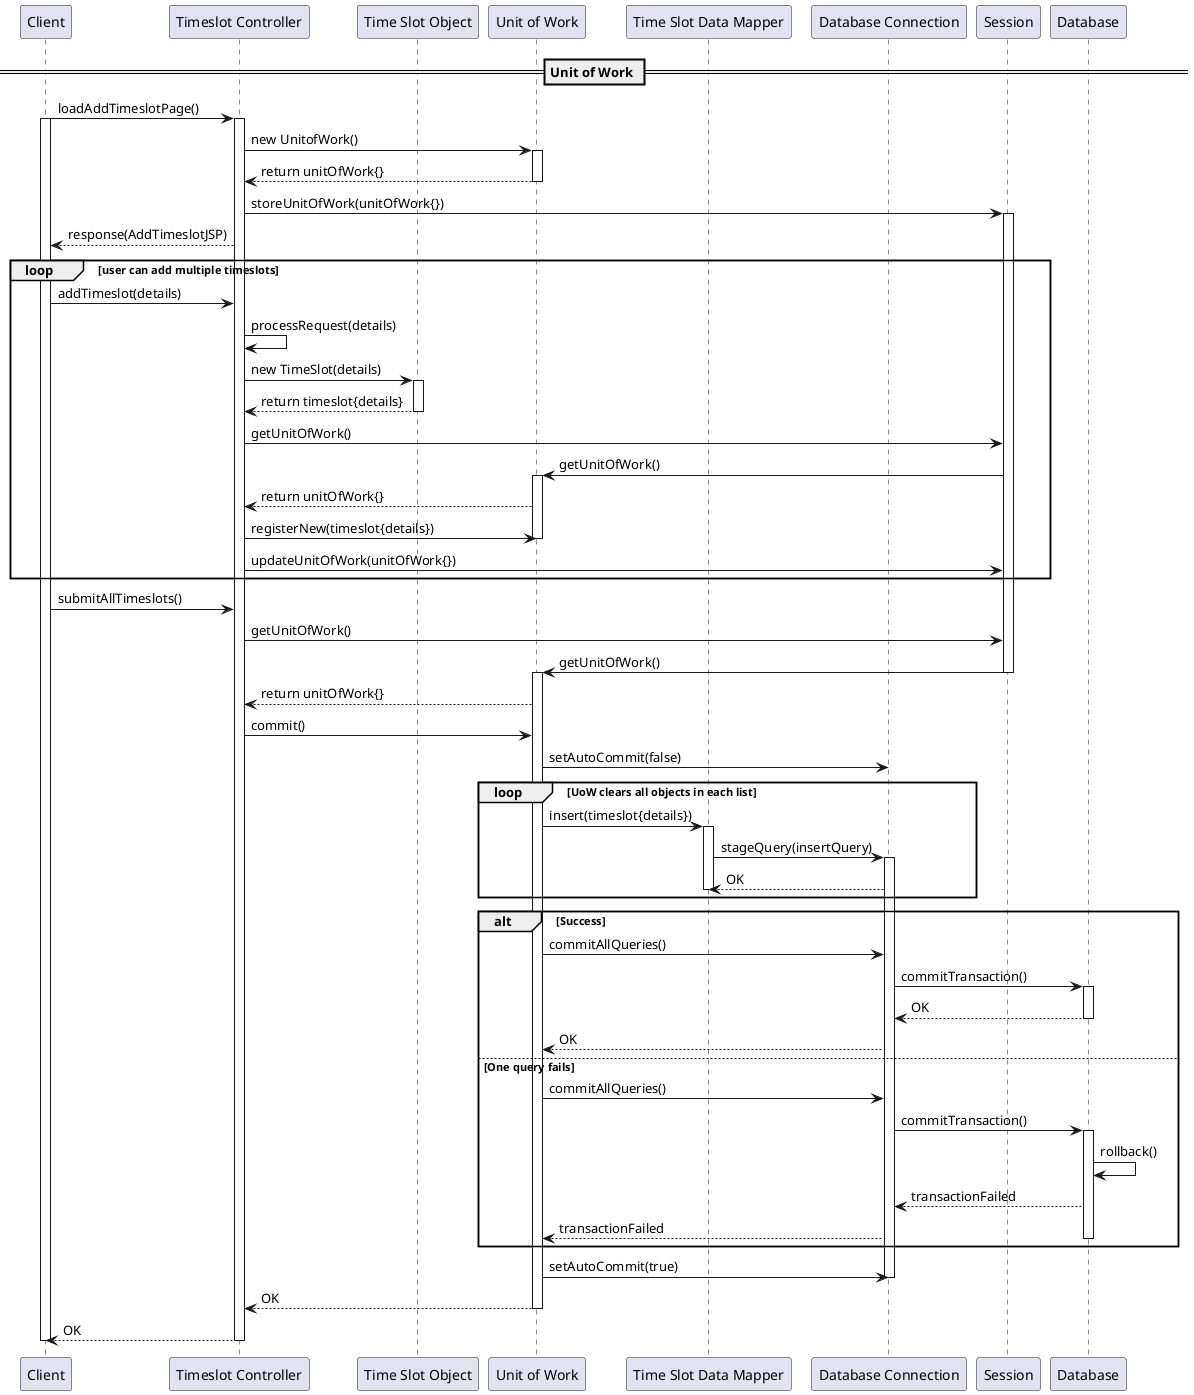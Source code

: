 @startuml
'https://plantuml.com/sequence-diagram

participant "Client" as Client
participant "Timeslot Controller" as ATS_Controller
participant "Time Slot Object" as TS
participant "Unit of Work" as UoW
participant "Time Slot Data Mapper" as TS_Mapper
participant "Database Connection" as DBC
participant "Session" as SS
participant "Database" as DB




== Unit of Work ==
Client -> ATS_Controller: loadAddTimeslotPage()
activate Client
activate ATS_Controller
ATS_Controller -> UoW: new UnitofWork()
activate UoW
UoW --> ATS_Controller: return unitOfWork{}
deactivate UoW
ATS_Controller -> SS: storeUnitOfWork(unitOfWork{})
activate SS
ATS_Controller --> Client: response(AddTimeslotJSP)

loop user can add multiple timeslots
Client -> ATS_Controller: addTimeslot(details)
ATS_Controller -> ATS_Controller: processRequest(details)
ATS_Controller -> TS: new TimeSlot(details)
activate TS
TS --> ATS_Controller: return timeslot{details}
deactivate TS
ATS_Controller -> SS: getUnitOfWork()
SS -> UoW: getUnitOfWork()
activate UoW
UoW --> ATS_Controller: return unitOfWork{}
ATS_Controller -> UoW: registerNew(timeslot{details})
deactivate UoW
ATS_Controller -> SS: updateUnitOfWork(unitOfWork{})
end

Client -> ATS_Controller: submitAllTimeslots()
ATS_Controller -> SS: getUnitOfWork()
SS -> UoW: getUnitOfWork()
deactivate SS
activate UoW
UoW --> ATS_Controller: return unitOfWork{}
ATS_Controller -> UoW: commit()

UoW -> DBC : setAutoCommit(false)
loop UoW clears all objects in each list
UoW -> TS_Mapper: insert(timeslot{details})

activate TS_Mapper
TS_Mapper -> DBC: stageQuery(insertQuery)
activate DBC
DBC --> TS_Mapper : OK
deactivate TS_Mapper
end
alt Success
UoW -> DBC: commitAllQueries()
DBC -> DB: commitTransaction()
activate DB
DB --> DBC: OK
deactivate DB
DBC --> UoW: OK
else One query fails
UoW -> DBC: commitAllQueries()
DBC -> DB: commitTransaction()
activate DB
DB -> DB: rollback()
DB --> DBC: transactionFailed
DBC --> UoW: transactionFailed
deactivate DB
end

UoW -> DBC: setAutoCommit(true)
deactivate DBC
UoW --> ATS_Controller: OK
deactivate UoW

ATS_Controller --> Client: OK
deactivate ATS_Controller
deactivate Client
@enduml
